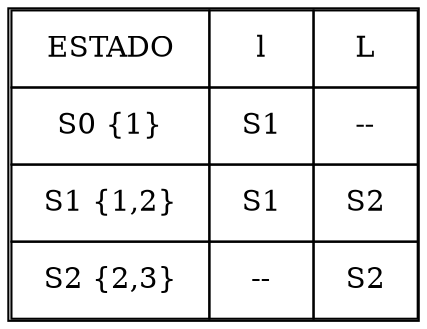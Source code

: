 digraph grafica{
rankdir=LR;
forcelabels= true;
node [shape = plain];
nodo14 [label = <<table border = '1' cellboder = '1' cellspacing='0' cellpadding='10'>
<tr>
<td>ESTADO</td>
<td>l</td>
<td>L</td>
</tr>
<tr>
<td> S0 {1} </td>
<td> S1 </td>
<td> -- </td>
</tr>
<tr>
<td> S1 {1,2} </td>
<td> S1 </td>
<td> S2 </td>
</tr>
<tr>
<td> S2 {2,3} </td>
<td> -- </td>
<td> S2 </td>
</tr>
</table>>];

}